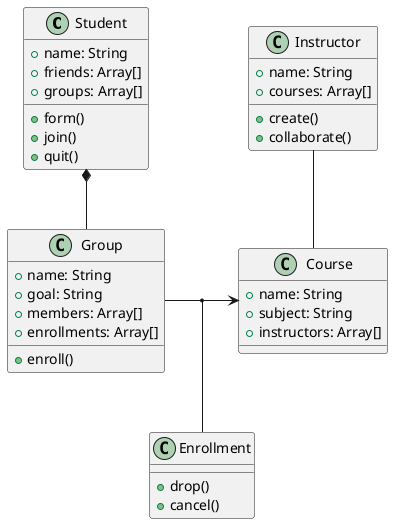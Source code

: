 @startuml

class Student {
    + name: String
    + friends: Array[]
    + groups: Array[]
    + form()
    + join()
    + quit()
}

class Instructor {
    + name: String
    + courses: Array[]
    + create()
    + collaborate()
}


class Group {
    + name: String
    + goal: String
    + members: Array[]
    + enrollments: Array[]
    + enroll() 
}

class Course {
    + name: String
    + subject: String
    + instructors: Array[]
}

class Enrollment {
    + drop()
    + cancel()
}

Student *-- Group
Instructor -- Course
Group -> Course
(Group, Course) -- Enrollment

@enduml